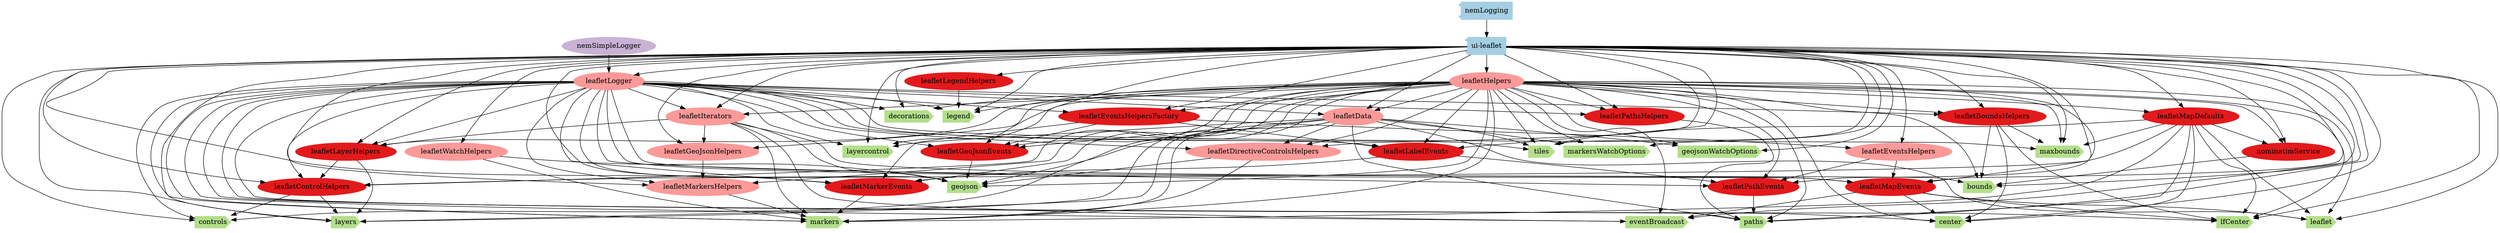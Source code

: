 digraph dependencies {
  node[shape="component",style="filled",colorscheme=paired12]


    node[shape="component"]
    "ui-leaflet"[label="ui-leaflet", color=1]

    
      "nemLogging"[label="nemLogging", color=1]
      "nemLogging" -> "ui-leaflet"
    


    node[shape="ellipse"]
    


    

    
      "leafletData"[label="leafletData", color=5]
      "ui-leaflet" -> "leafletData"
    
      "leafletDirectiveControlsHelpers"[label="leafletDirectiveControlsHelpers", color=5]
      "ui-leaflet" -> "leafletDirectiveControlsHelpers"
    
      "leafletGeoJsonHelpers"[label="leafletGeoJsonHelpers", color=5]
      "ui-leaflet" -> "leafletGeoJsonHelpers"
    
      "leafletHelpers"[label="leafletHelpers", color=5]
      "ui-leaflet" -> "leafletHelpers"
    
      "leafletIterators"[label="leafletIterators", color=5]
      "ui-leaflet" -> "leafletIterators"
    
      "leafletMarkersHelpers"[label="leafletMarkersHelpers", color=5]
      "ui-leaflet" -> "leafletMarkersHelpers"
    
      "leafletWatchHelpers"[label="leafletWatchHelpers", color=5]
      "ui-leaflet" -> "leafletWatchHelpers"
    
      "leafletLogger"[label="leafletLogger", color=5]
      "ui-leaflet" -> "leafletLogger"
    
      "leafletEventsHelpers"[label="leafletEventsHelpers", color=5]
      "ui-leaflet" -> "leafletEventsHelpers"
    

    
      "leafletBoundsHelpers"[label="leafletBoundsHelpers", color=6]
      "ui-leaflet" -> "leafletBoundsHelpers"
    
      "leafletControlHelpers"[label="leafletControlHelpers", color=6]
      "ui-leaflet" -> "leafletControlHelpers"
    
      "leafletLayerHelpers"[label="leafletLayerHelpers", color=6]
      "ui-leaflet" -> "leafletLayerHelpers"
    
      "leafletLegendHelpers"[label="leafletLegendHelpers", color=6]
      "ui-leaflet" -> "leafletLegendHelpers"
    
      "leafletMapDefaults"[label="leafletMapDefaults", color=6]
      "ui-leaflet" -> "leafletMapDefaults"
    
      "leafletPathsHelpers"[label="leafletPathsHelpers", color=6]
      "ui-leaflet" -> "leafletPathsHelpers"
    
      "nominatimService"[label="nominatimService", color=6]
      "ui-leaflet" -> "nominatimService"
    
      "leafletEventsHelpersFactory"[label="leafletEventsHelpersFactory", color=6]
      "ui-leaflet" -> "leafletEventsHelpersFactory"
    
      "leafletGeoJsonEvents"[label="leafletGeoJsonEvents", color=6]
      "ui-leaflet" -> "leafletGeoJsonEvents"
    
      "leafletLabelEvents"[label="leafletLabelEvents", color=6]
      "ui-leaflet" -> "leafletLabelEvents"
    
      "leafletMapEvents"[label="leafletMapEvents", color=6]
      "ui-leaflet" -> "leafletMapEvents"
    
      "leafletMarkerEvents"[label="leafletMarkerEvents", color=6]
      "ui-leaflet" -> "leafletMarkerEvents"
    
      "leafletPathEvents"[label="leafletPathEvents", color=6]
      "ui-leaflet" -> "leafletPathEvents"
    

    node[shape="cds"]
    

    
      "leaflet"[label="leaflet", color=3]
      "ui-leaflet" -> "leaflet"
    
      "bounds"[label="bounds", color=3]
      "ui-leaflet" -> "bounds"
    
      "center"[label="center", color=3]
      "ui-leaflet" -> "center"
    
      "lfCenter"[label="lfCenter", color=3]
      "ui-leaflet" -> "lfCenter"
    
      "controls"[label="controls", color=3]
      "ui-leaflet" -> "controls"
    
      "decorations"[label="decorations", color=3]
      "ui-leaflet" -> "decorations"
    
      "eventBroadcast"[label="eventBroadcast", color=3]
      "ui-leaflet" -> "eventBroadcast"
    
      "geojson"[label="geojson", color=3]
      "ui-leaflet" -> "geojson"
    
      "layercontrol"[label="layercontrol", color=3]
      "ui-leaflet" -> "layercontrol"
    
      "layers"[label="layers", color=3]
      "ui-leaflet" -> "layers"
    
      "legend"[label="legend", color=3]
      "ui-leaflet" -> "legend"
    
      "markers"[label="markers", color=3]
      "ui-leaflet" -> "markers"
    
      "maxbounds"[label="maxbounds", color=3]
      "ui-leaflet" -> "maxbounds"
    
      "paths"[label="paths", color=3]
      "ui-leaflet" -> "paths"
    
      "tiles"[label="tiles", color=3]
      "ui-leaflet" -> "tiles"
    
      "markersWatchOptions"[label="markersWatchOptions", color=3]
      "ui-leaflet" -> "markersWatchOptions"
    
      "geojsonWatchOptions"[label="geojsonWatchOptions", color=3]
      "ui-leaflet" -> "geojsonWatchOptions"
    









    node[shape="ellipse",style="filled", color=9]
    

    
      
        "leafletData"[label="leafletData"]
        "leafletData" -> "leaflet"
      
        "leafletMapDefaults"[label="leafletMapDefaults"]
        "leafletMapDefaults" -> "leaflet"
      
        "leafletHelpers"[label="leafletHelpers"]
        "leafletHelpers" -> "leaflet"
      
        "leafletMapEvents"[label="leafletMapEvents"]
        "leafletMapEvents" -> "leaflet"
      
    
      
        "leafletLogger"[label="leafletLogger"]
        "leafletLogger" -> "bounds"
      
        "leafletHelpers"[label="leafletHelpers"]
        "leafletHelpers" -> "bounds"
      
        "nominatimService"[label="nominatimService"]
        "nominatimService" -> "bounds"
      
        "leafletBoundsHelpers"[label="leafletBoundsHelpers"]
        "leafletBoundsHelpers" -> "bounds"
      
    
      
        "leafletLogger"[label="leafletLogger"]
        "leafletLogger" -> "center"
      
        "leafletMapDefaults"[label="leafletMapDefaults"]
        "leafletMapDefaults" -> "center"
      
        "leafletHelpers"[label="leafletHelpers"]
        "leafletHelpers" -> "center"
      
        "leafletBoundsHelpers"[label="leafletBoundsHelpers"]
        "leafletBoundsHelpers" -> "center"
      
        "leafletMapEvents"[label="leafletMapEvents"]
        "leafletMapEvents" -> "center"
      
    
      
        "leafletLogger"[label="leafletLogger"]
        "leafletLogger" -> "lfCenter"
      
        "leafletMapDefaults"[label="leafletMapDefaults"]
        "leafletMapDefaults" -> "lfCenter"
      
        "leafletHelpers"[label="leafletHelpers"]
        "leafletHelpers" -> "lfCenter"
      
        "leafletBoundsHelpers"[label="leafletBoundsHelpers"]
        "leafletBoundsHelpers" -> "lfCenter"
      
        "leafletMapEvents"[label="leafletMapEvents"]
        "leafletMapEvents" -> "lfCenter"
      
    
      
        "leafletLogger"[label="leafletLogger"]
        "leafletLogger" -> "controls"
      
        "leafletHelpers"[label="leafletHelpers"]
        "leafletHelpers" -> "controls"
      
        "leafletControlHelpers"[label="leafletControlHelpers"]
        "leafletControlHelpers" -> "controls"
      
    
      
        "leafletLogger"[label="leafletLogger"]
        "leafletLogger" -> "decorations"
      
        "leafletHelpers"[label="leafletHelpers"]
        "leafletHelpers" -> "decorations"
      
    
      
        "leafletLogger"[label="leafletLogger"]
        "leafletLogger" -> "eventBroadcast"
      
        "leafletHelpers"[label="leafletHelpers"]
        "leafletHelpers" -> "eventBroadcast"
      
        "leafletMapEvents"[label="leafletMapEvents"]
        "leafletMapEvents" -> "eventBroadcast"
      
        "leafletIterators"[label="leafletIterators"]
        "leafletIterators" -> "eventBroadcast"
      
    
      
        "leafletLogger"[label="leafletLogger"]
        "leafletLogger" -> "geojson"
      
        "leafletData"[label="leafletData"]
        "leafletData" -> "geojson"
      
        "leafletHelpers"[label="leafletHelpers"]
        "leafletHelpers" -> "geojson"
      
        "leafletWatchHelpers"[label="leafletWatchHelpers"]
        "leafletWatchHelpers" -> "geojson"
      
        "leafletDirectiveControlsHelpers"[label="leafletDirectiveControlsHelpers"]
        "leafletDirectiveControlsHelpers" -> "geojson"
      
        "leafletIterators"[label="leafletIterators"]
        "leafletIterators" -> "geojson"
      
        "leafletGeoJsonEvents"[label="leafletGeoJsonEvents"]
        "leafletGeoJsonEvents" -> "geojson"
      
    
      
        "leafletLogger"[label="leafletLogger"]
        "leafletLogger" -> "layercontrol"
      
        "leafletData"[label="leafletData"]
        "leafletData" -> "layercontrol"
      
        "leafletHelpers"[label="leafletHelpers"]
        "leafletHelpers" -> "layercontrol"
      
    
      
        "leafletLogger"[label="leafletLogger"]
        "leafletLogger" -> "layers"
      
        "leafletData"[label="leafletData"]
        "leafletData" -> "layers"
      
        "leafletHelpers"[label="leafletHelpers"]
        "leafletHelpers" -> "layers"
      
        "leafletLayerHelpers"[label="leafletLayerHelpers"]
        "leafletLayerHelpers" -> "layers"
      
        "leafletControlHelpers"[label="leafletControlHelpers"]
        "leafletControlHelpers" -> "layers"
      
    
      
        "leafletLogger"[label="leafletLogger"]
        "leafletLogger" -> "legend"
      
        "leafletHelpers"[label="leafletHelpers"]
        "leafletHelpers" -> "legend"
      
        "leafletLegendHelpers"[label="leafletLegendHelpers"]
        "leafletLegendHelpers" -> "legend"
      
    
      
        "leafletLogger"[label="leafletLogger"]
        "leafletLogger" -> "markers"
      
        "leafletData"[label="leafletData"]
        "leafletData" -> "markers"
      
        "leafletHelpers"[label="leafletHelpers"]
        "leafletHelpers" -> "markers"
      
        "leafletMapDefaults"[label="leafletMapDefaults"]
        "leafletMapDefaults" -> "markers"
      
        "leafletMarkersHelpers"[label="leafletMarkersHelpers"]
        "leafletMarkersHelpers" -> "markers"
      
        "leafletMarkerEvents"[label="leafletMarkerEvents"]
        "leafletMarkerEvents" -> "markers"
      
        "leafletIterators"[label="leafletIterators"]
        "leafletIterators" -> "markers"
      
        "leafletWatchHelpers"[label="leafletWatchHelpers"]
        "leafletWatchHelpers" -> "markers"
      
        "leafletDirectiveControlsHelpers"[label="leafletDirectiveControlsHelpers"]
        "leafletDirectiveControlsHelpers" -> "markers"
      
    
      
        "leafletLogger"[label="leafletLogger"]
        "leafletLogger" -> "maxbounds"
      
        "leafletMapDefaults"[label="leafletMapDefaults"]
        "leafletMapDefaults" -> "maxbounds"
      
        "leafletBoundsHelpers"[label="leafletBoundsHelpers"]
        "leafletBoundsHelpers" -> "maxbounds"
      
        "leafletHelpers"[label="leafletHelpers"]
        "leafletHelpers" -> "maxbounds"
      
    
      
        "leafletLogger"[label="leafletLogger"]
        "leafletLogger" -> "paths"
      
        "leafletData"[label="leafletData"]
        "leafletData" -> "paths"
      
        "leafletMapDefaults"[label="leafletMapDefaults"]
        "leafletMapDefaults" -> "paths"
      
        "leafletHelpers"[label="leafletHelpers"]
        "leafletHelpers" -> "paths"
      
        "leafletPathsHelpers"[label="leafletPathsHelpers"]
        "leafletPathsHelpers" -> "paths"
      
        "leafletPathEvents"[label="leafletPathEvents"]
        "leafletPathEvents" -> "paths"
      
    
      
        "leafletLogger"[label="leafletLogger"]
        "leafletLogger" -> "tiles"
      
        "leafletData"[label="leafletData"]
        "leafletData" -> "tiles"
      
        "leafletMapDefaults"[label="leafletMapDefaults"]
        "leafletMapDefaults" -> "tiles"
      
        "leafletHelpers"[label="leafletHelpers"]
        "leafletHelpers" -> "tiles"
      
    
      
        "leafletData"[label="leafletData"]
        "leafletData" -> "markersWatchOptions"
      
        "leafletHelpers"[label="leafletHelpers"]
        "leafletHelpers" -> "markersWatchOptions"
      
    
      
        "leafletData"[label="leafletData"]
        "leafletData" -> "geojsonWatchOptions"
      
        "leafletHelpers"[label="leafletHelpers"]
        "leafletHelpers" -> "geojsonWatchOptions"
      
    


    

    
      
        "leafletLogger"[label="leafletLogger"]
        "leafletLogger" -> "leafletData"
      
        "leafletHelpers"[label="leafletHelpers"]
        "leafletHelpers" -> "leafletData"
      
    
      
        "leafletLogger"[label="leafletLogger"]
        "leafletLogger" -> "leafletDirectiveControlsHelpers"
      
        "leafletData"[label="leafletData"]
        "leafletData" -> "leafletDirectiveControlsHelpers"
      
        "leafletHelpers"[label="leafletHelpers"]
        "leafletHelpers" -> "leafletDirectiveControlsHelpers"
      
    
      
        "leafletHelpers"[label="leafletHelpers"]
        "leafletHelpers" -> "leafletGeoJsonHelpers"
      
        "leafletIterators"[label="leafletIterators"]
        "leafletIterators" -> "leafletGeoJsonHelpers"
      
    
      
    
      
        "leafletLogger"[label="leafletLogger"]
        "leafletLogger" -> "leafletIterators"
      
        "leafletHelpers"[label="leafletHelpers"]
        "leafletHelpers" -> "leafletIterators"
      
    
      
        "leafletHelpers"[label="leafletHelpers"]
        "leafletHelpers" -> "leafletMarkersHelpers"
      
        "leafletLogger"[label="leafletLogger"]
        "leafletLogger" -> "leafletMarkersHelpers"
      
        "leafletGeoJsonHelpers"[label="leafletGeoJsonHelpers"]
        "leafletGeoJsonHelpers" -> "leafletMarkersHelpers"
      
    
      
    
      
        "nemSimpleLogger"[label="nemSimpleLogger"]
        "nemSimpleLogger" -> "leafletLogger"
      
    
      
        "leafletEventsHelpersFactory"[label="leafletEventsHelpersFactory"]
        "leafletEventsHelpersFactory" -> "leafletEventsHelpers"
      
    

    
      
        "leafletLogger"[label="leafletLogger"]
        "leafletLogger" -> "leafletBoundsHelpers"
      
        "leafletHelpers"[label="leafletHelpers"]
        "leafletHelpers" -> "leafletBoundsHelpers"
      
    
      
        "leafletLogger"[label="leafletLogger"]
        "leafletLogger" -> "leafletControlHelpers"
      
        "leafletHelpers"[label="leafletHelpers"]
        "leafletHelpers" -> "leafletControlHelpers"
      
        "leafletLayerHelpers"[label="leafletLayerHelpers"]
        "leafletLayerHelpers" -> "leafletControlHelpers"
      
        "leafletMapDefaults"[label="leafletMapDefaults"]
        "leafletMapDefaults" -> "leafletControlHelpers"
      
    
      
        "leafletLogger"[label="leafletLogger"]
        "leafletLogger" -> "leafletLayerHelpers"
      
        "leafletHelpers"[label="leafletHelpers"]
        "leafletHelpers" -> "leafletLayerHelpers"
      
        "leafletIterators"[label="leafletIterators"]
        "leafletIterators" -> "leafletLayerHelpers"
      
    
      
    
      
        "leafletHelpers"[label="leafletHelpers"]
        "leafletHelpers" -> "leafletMapDefaults"
      
    
      
        "leafletLogger"[label="leafletLogger"]
        "leafletLogger" -> "leafletPathsHelpers"
      
        "leafletHelpers"[label="leafletHelpers"]
        "leafletHelpers" -> "leafletPathsHelpers"
      
    
      
        "leafletHelpers"[label="leafletHelpers"]
        "leafletHelpers" -> "nominatimService"
      
        "leafletMapDefaults"[label="leafletMapDefaults"]
        "leafletMapDefaults" -> "nominatimService"
      
    
      
        "leafletLogger"[label="leafletLogger"]
        "leafletLogger" -> "leafletEventsHelpersFactory"
      
        "leafletHelpers"[label="leafletHelpers"]
        "leafletHelpers" -> "leafletEventsHelpersFactory"
      
    
      
        "leafletLogger"[label="leafletLogger"]
        "leafletLogger" -> "leafletGeoJsonEvents"
      
        "leafletHelpers"[label="leafletHelpers"]
        "leafletHelpers" -> "leafletGeoJsonEvents"
      
        "leafletEventsHelpersFactory"[label="leafletEventsHelpersFactory"]
        "leafletEventsHelpersFactory" -> "leafletGeoJsonEvents"
      
        "leafletData"[label="leafletData"]
        "leafletData" -> "leafletGeoJsonEvents"
      
    
      
        "leafletLogger"[label="leafletLogger"]
        "leafletLogger" -> "leafletLabelEvents"
      
        "leafletHelpers"[label="leafletHelpers"]
        "leafletHelpers" -> "leafletLabelEvents"
      
        "leafletEventsHelpersFactory"[label="leafletEventsHelpersFactory"]
        "leafletEventsHelpersFactory" -> "leafletLabelEvents"
      
    
      
        "leafletLogger"[label="leafletLogger"]
        "leafletLogger" -> "leafletMapEvents"
      
        "leafletHelpers"[label="leafletHelpers"]
        "leafletHelpers" -> "leafletMapEvents"
      
        "leafletEventsHelpers"[label="leafletEventsHelpers"]
        "leafletEventsHelpers" -> "leafletMapEvents"
      
        "leafletIterators"[label="leafletIterators"]
        "leafletIterators" -> "leafletMapEvents"
      
    
      
        "leafletLogger"[label="leafletLogger"]
        "leafletLogger" -> "leafletMarkerEvents"
      
        "leafletHelpers"[label="leafletHelpers"]
        "leafletHelpers" -> "leafletMarkerEvents"
      
        "leafletEventsHelpersFactory"[label="leafletEventsHelpersFactory"]
        "leafletEventsHelpersFactory" -> "leafletMarkerEvents"
      
        "leafletLabelEvents"[label="leafletLabelEvents"]
        "leafletLabelEvents" -> "leafletMarkerEvents"
      
    
      
        "leafletLogger"[label="leafletLogger"]
        "leafletLogger" -> "leafletPathEvents"
      
        "leafletHelpers"[label="leafletHelpers"]
        "leafletHelpers" -> "leafletPathEvents"
      
        "leafletLabelEvents"[label="leafletLabelEvents"]
        "leafletLabelEvents" -> "leafletPathEvents"
      
        "leafletEventsHelpers"[label="leafletEventsHelpers"]
        "leafletEventsHelpers" -> "leafletPathEvents"
      
    

    


}
